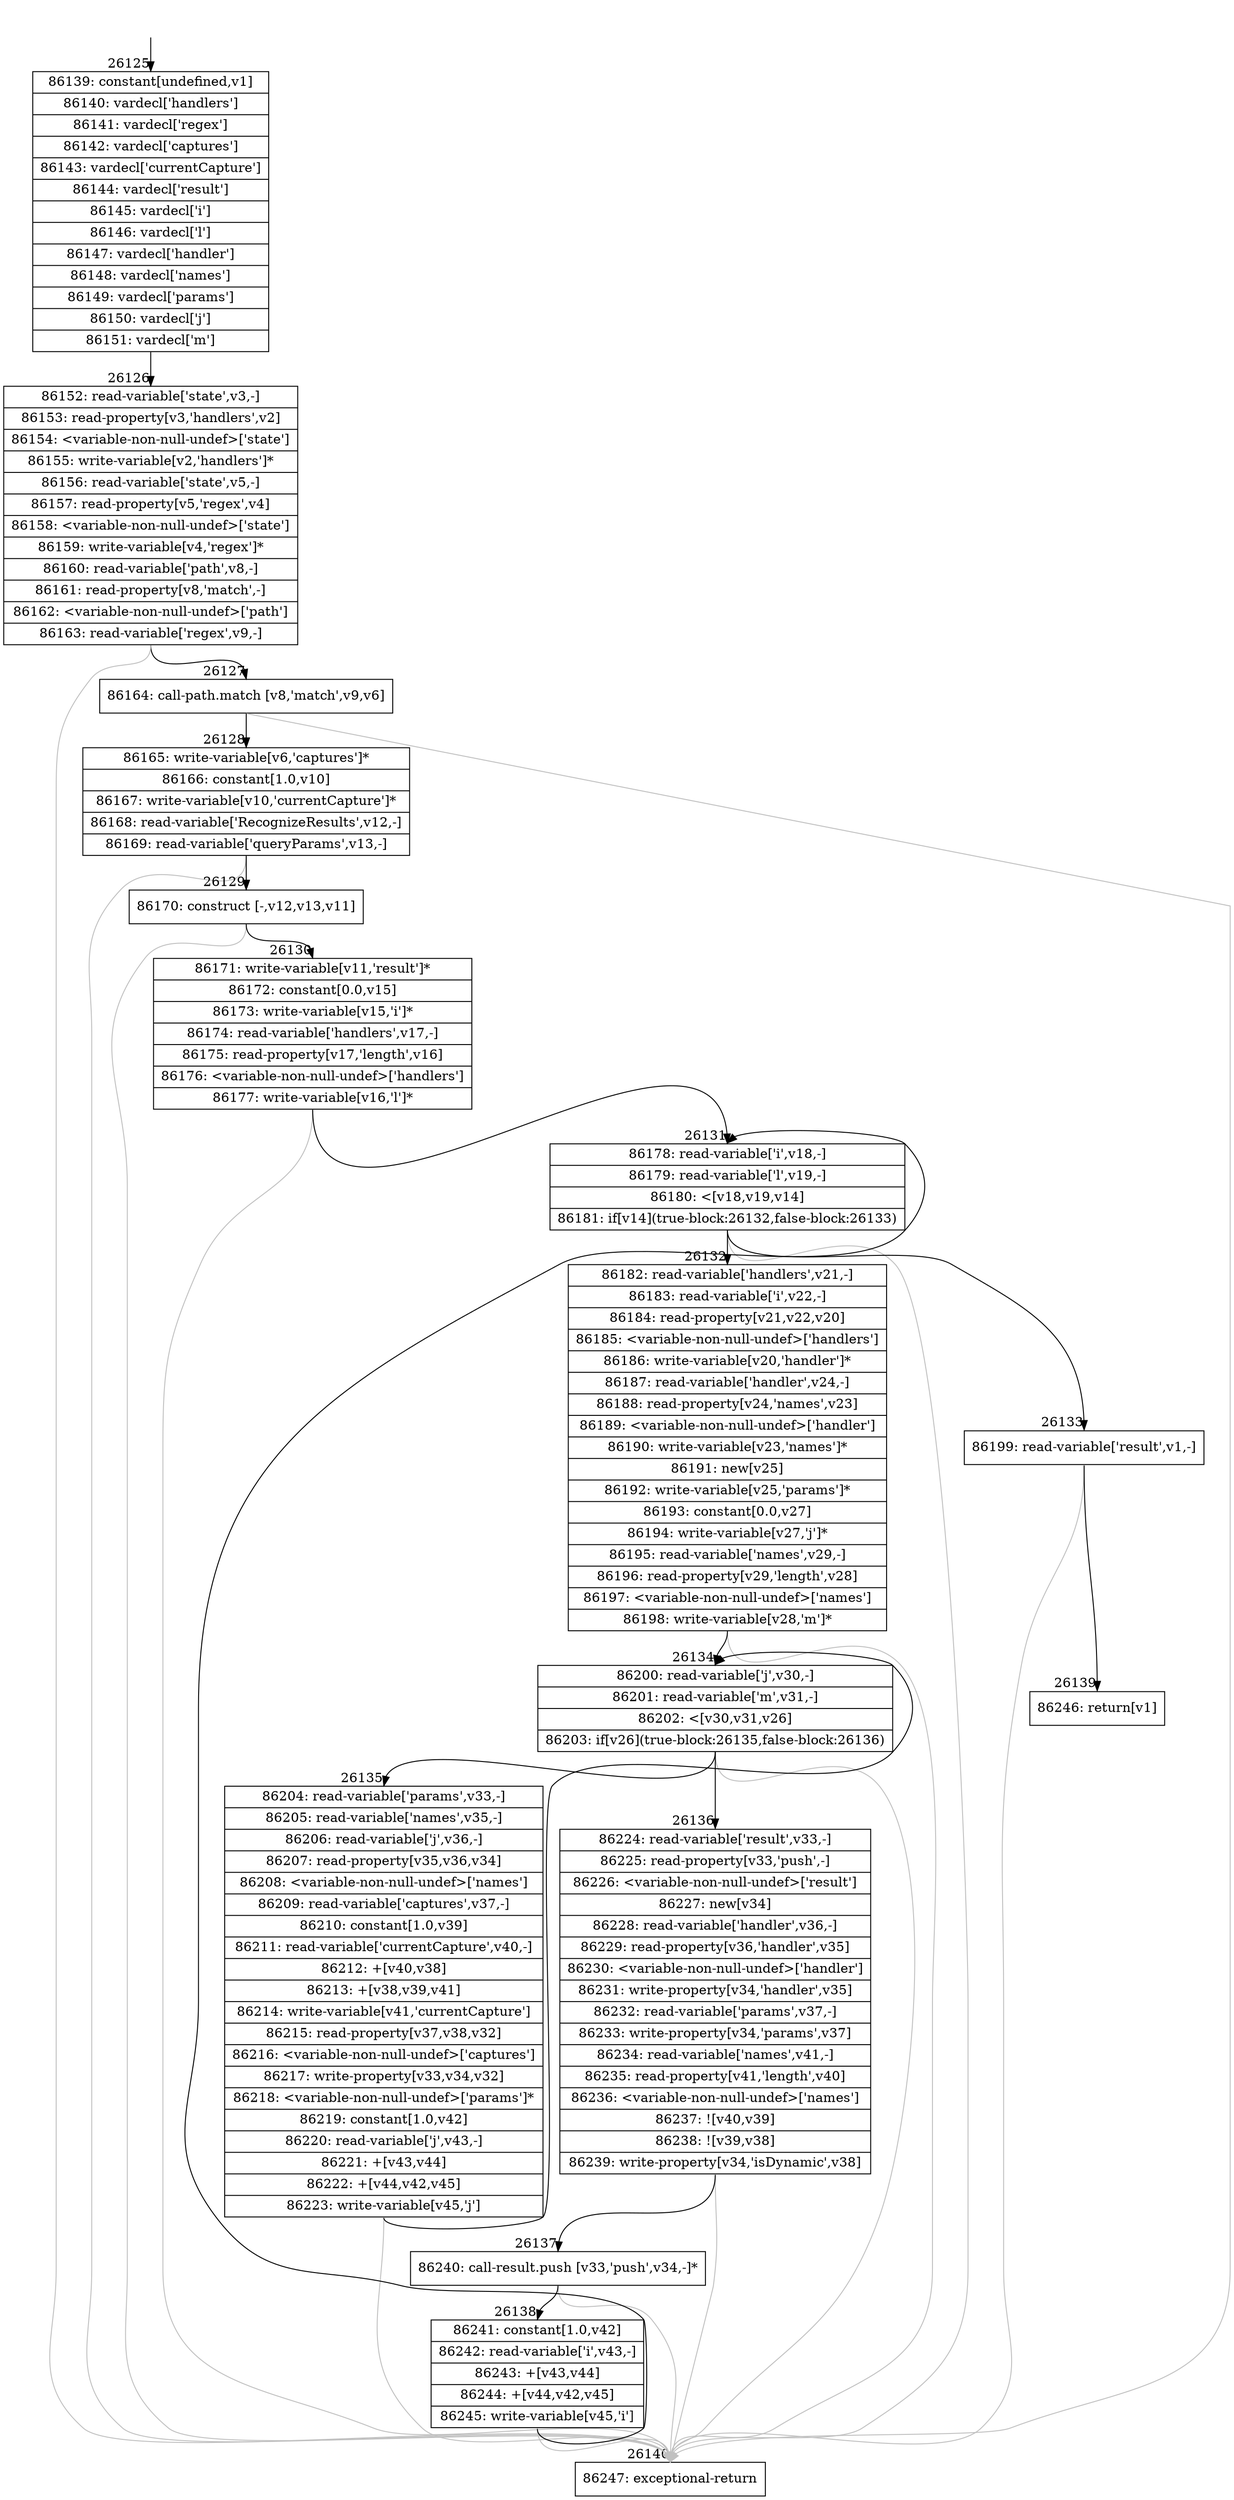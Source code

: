 digraph {
rankdir="TD"
BB_entry2294[shape=none,label=""];
BB_entry2294 -> BB26125 [tailport=s, headport=n, headlabel="    26125"]
BB26125 [shape=record label="{86139: constant[undefined,v1]|86140: vardecl['handlers']|86141: vardecl['regex']|86142: vardecl['captures']|86143: vardecl['currentCapture']|86144: vardecl['result']|86145: vardecl['i']|86146: vardecl['l']|86147: vardecl['handler']|86148: vardecl['names']|86149: vardecl['params']|86150: vardecl['j']|86151: vardecl['m']}" ] 
BB26125 -> BB26126 [tailport=s, headport=n, headlabel="      26126"]
BB26126 [shape=record label="{86152: read-variable['state',v3,-]|86153: read-property[v3,'handlers',v2]|86154: \<variable-non-null-undef\>['state']|86155: write-variable[v2,'handlers']*|86156: read-variable['state',v5,-]|86157: read-property[v5,'regex',v4]|86158: \<variable-non-null-undef\>['state']|86159: write-variable[v4,'regex']*|86160: read-variable['path',v8,-]|86161: read-property[v8,'match',-]|86162: \<variable-non-null-undef\>['path']|86163: read-variable['regex',v9,-]}" ] 
BB26126 -> BB26127 [tailport=s, headport=n, headlabel="      26127"]
BB26126 -> BB26140 [tailport=s, headport=n, color=gray, headlabel="      26140"]
BB26127 [shape=record label="{86164: call-path.match [v8,'match',v9,v6]}" ] 
BB26127 -> BB26128 [tailport=s, headport=n, headlabel="      26128"]
BB26127 -> BB26140 [tailport=s, headport=n, color=gray]
BB26128 [shape=record label="{86165: write-variable[v6,'captures']*|86166: constant[1.0,v10]|86167: write-variable[v10,'currentCapture']*|86168: read-variable['RecognizeResults',v12,-]|86169: read-variable['queryParams',v13,-]}" ] 
BB26128 -> BB26129 [tailport=s, headport=n, headlabel="      26129"]
BB26128 -> BB26140 [tailport=s, headport=n, color=gray]
BB26129 [shape=record label="{86170: construct [-,v12,v13,v11]}" ] 
BB26129 -> BB26130 [tailport=s, headport=n, headlabel="      26130"]
BB26129 -> BB26140 [tailport=s, headport=n, color=gray]
BB26130 [shape=record label="{86171: write-variable[v11,'result']*|86172: constant[0.0,v15]|86173: write-variable[v15,'i']*|86174: read-variable['handlers',v17,-]|86175: read-property[v17,'length',v16]|86176: \<variable-non-null-undef\>['handlers']|86177: write-variable[v16,'l']*}" ] 
BB26130 -> BB26131 [tailport=s, headport=n, headlabel="      26131"]
BB26130 -> BB26140 [tailport=s, headport=n, color=gray]
BB26131 [shape=record label="{86178: read-variable['i',v18,-]|86179: read-variable['l',v19,-]|86180: \<[v18,v19,v14]|86181: if[v14](true-block:26132,false-block:26133)}" ] 
BB26131 -> BB26132 [tailport=s, headport=n, headlabel="      26132"]
BB26131 -> BB26133 [tailport=s, headport=n, headlabel="      26133"]
BB26131 -> BB26140 [tailport=s, headport=n, color=gray]
BB26132 [shape=record label="{86182: read-variable['handlers',v21,-]|86183: read-variable['i',v22,-]|86184: read-property[v21,v22,v20]|86185: \<variable-non-null-undef\>['handlers']|86186: write-variable[v20,'handler']*|86187: read-variable['handler',v24,-]|86188: read-property[v24,'names',v23]|86189: \<variable-non-null-undef\>['handler']|86190: write-variable[v23,'names']*|86191: new[v25]|86192: write-variable[v25,'params']*|86193: constant[0.0,v27]|86194: write-variable[v27,'j']*|86195: read-variable['names',v29,-]|86196: read-property[v29,'length',v28]|86197: \<variable-non-null-undef\>['names']|86198: write-variable[v28,'m']*}" ] 
BB26132 -> BB26134 [tailport=s, headport=n, headlabel="      26134"]
BB26132 -> BB26140 [tailport=s, headport=n, color=gray]
BB26133 [shape=record label="{86199: read-variable['result',v1,-]}" ] 
BB26133 -> BB26139 [tailport=s, headport=n, headlabel="      26139"]
BB26133 -> BB26140 [tailport=s, headport=n, color=gray]
BB26134 [shape=record label="{86200: read-variable['j',v30,-]|86201: read-variable['m',v31,-]|86202: \<[v30,v31,v26]|86203: if[v26](true-block:26135,false-block:26136)}" ] 
BB26134 -> BB26135 [tailport=s, headport=n, headlabel="      26135"]
BB26134 -> BB26136 [tailport=s, headport=n, headlabel="      26136"]
BB26134 -> BB26140 [tailport=s, headport=n, color=gray]
BB26135 [shape=record label="{86204: read-variable['params',v33,-]|86205: read-variable['names',v35,-]|86206: read-variable['j',v36,-]|86207: read-property[v35,v36,v34]|86208: \<variable-non-null-undef\>['names']|86209: read-variable['captures',v37,-]|86210: constant[1.0,v39]|86211: read-variable['currentCapture',v40,-]|86212: +[v40,v38]|86213: +[v38,v39,v41]|86214: write-variable[v41,'currentCapture']|86215: read-property[v37,v38,v32]|86216: \<variable-non-null-undef\>['captures']|86217: write-property[v33,v34,v32]|86218: \<variable-non-null-undef\>['params']*|86219: constant[1.0,v42]|86220: read-variable['j',v43,-]|86221: +[v43,v44]|86222: +[v44,v42,v45]|86223: write-variable[v45,'j']}" ] 
BB26135 -> BB26134 [tailport=s, headport=n]
BB26135 -> BB26140 [tailport=s, headport=n, color=gray]
BB26136 [shape=record label="{86224: read-variable['result',v33,-]|86225: read-property[v33,'push',-]|86226: \<variable-non-null-undef\>['result']|86227: new[v34]|86228: read-variable['handler',v36,-]|86229: read-property[v36,'handler',v35]|86230: \<variable-non-null-undef\>['handler']|86231: write-property[v34,'handler',v35]|86232: read-variable['params',v37,-]|86233: write-property[v34,'params',v37]|86234: read-variable['names',v41,-]|86235: read-property[v41,'length',v40]|86236: \<variable-non-null-undef\>['names']|86237: ![v40,v39]|86238: ![v39,v38]|86239: write-property[v34,'isDynamic',v38]}" ] 
BB26136 -> BB26137 [tailport=s, headport=n, headlabel="      26137"]
BB26136 -> BB26140 [tailport=s, headport=n, color=gray]
BB26137 [shape=record label="{86240: call-result.push [v33,'push',v34,-]*}" ] 
BB26137 -> BB26138 [tailport=s, headport=n, headlabel="      26138"]
BB26137 -> BB26140 [tailport=s, headport=n, color=gray]
BB26138 [shape=record label="{86241: constant[1.0,v42]|86242: read-variable['i',v43,-]|86243: +[v43,v44]|86244: +[v44,v42,v45]|86245: write-variable[v45,'i']}" ] 
BB26138 -> BB26131 [tailport=s, headport=n]
BB26138 -> BB26140 [tailport=s, headport=n, color=gray]
BB26139 [shape=record label="{86246: return[v1]}" ] 
BB26140 [shape=record label="{86247: exceptional-return}" ] 
//#$~ 47779
}
